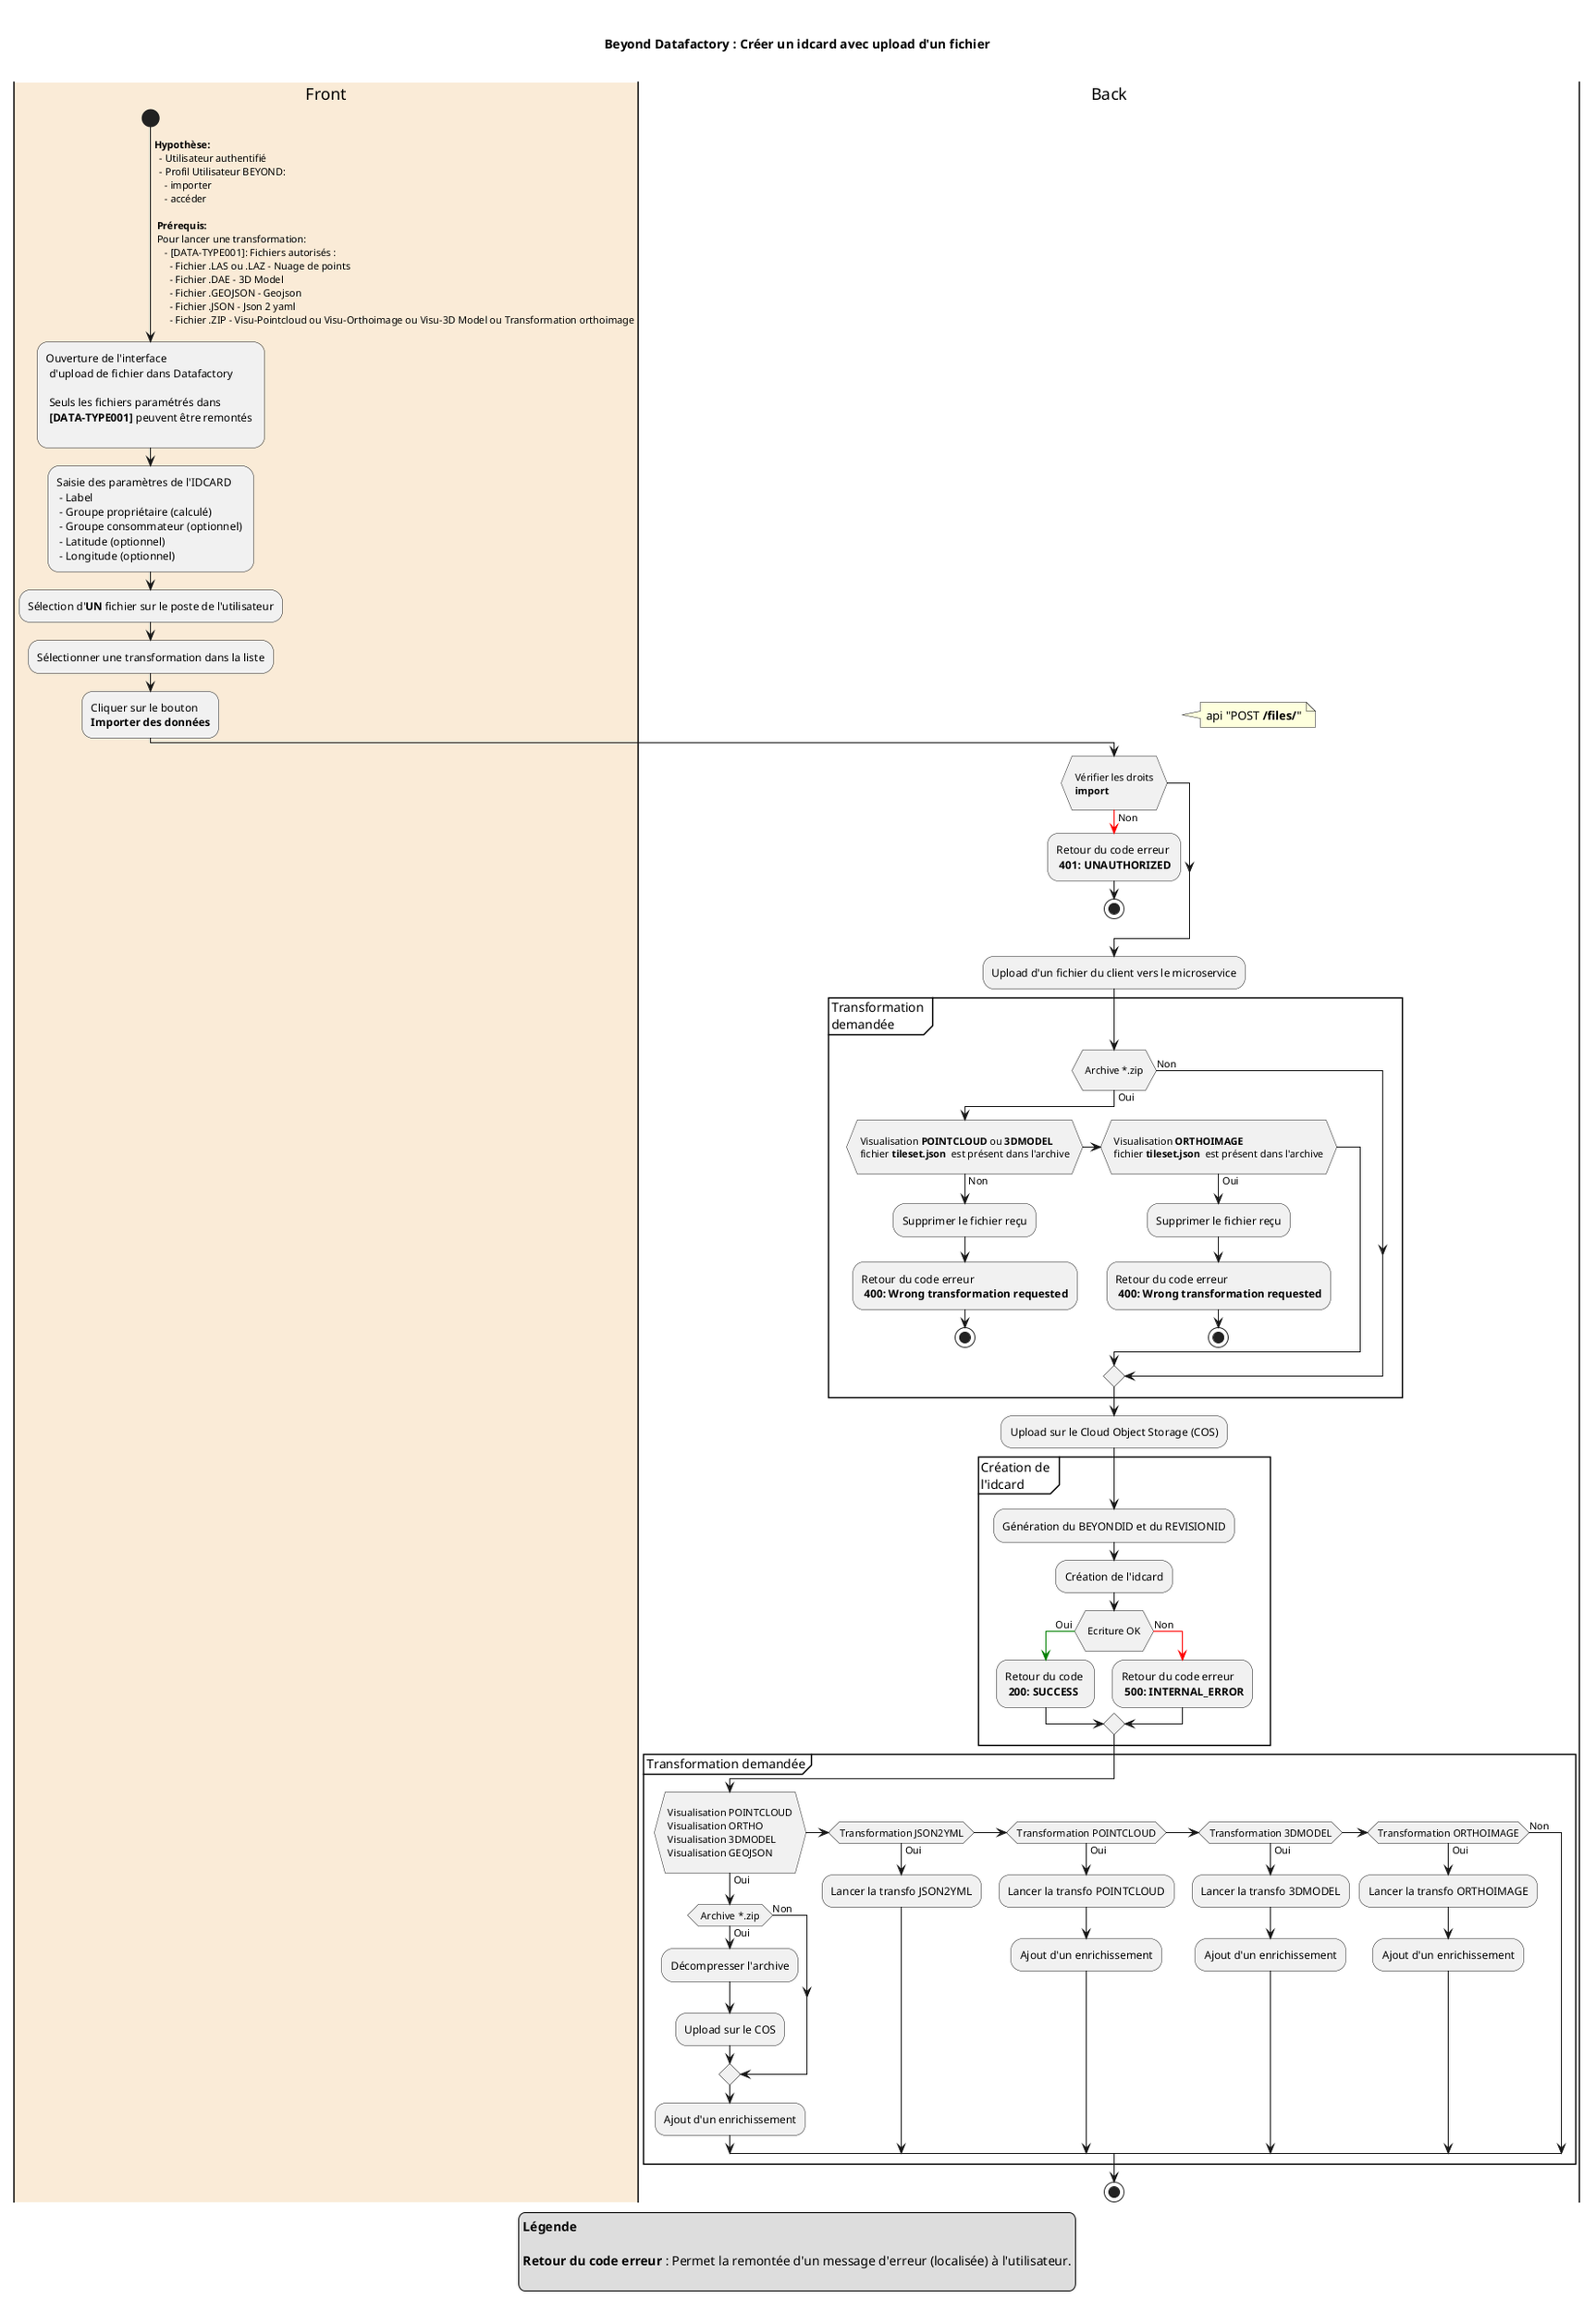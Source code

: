 @startuml idcard_create_upload

title

Beyond Datafactory : Créer un idcard avec upload d'un fichier

end title

|#AntiqueWhite| Front |
start
->  **Hypothèse:** \n  - Utilisateur authentifié \n  - Profil Utilisateur BEYOND:  \n    - importer\n    - accéder \n \n **Prérequis:** \n Pour lancer une transformation:  \n    - [DATA-TYPE001]: Fichiers autorisés : \n      - Fichier .LAS ou .LAZ - Nuage de points \n      - Fichier .DAE - 3D Model \n      - Fichier .GEOJSON - Geojson \n      - Fichier .JSON - Json 2 yaml \n      - Fichier .ZIP - Visu-Pointcloud ou Visu-Orthoimage ou Visu-3D Model ou Transformation orthoimage;

-Ouverture de l'interface \n d'upload de fichier dans Datafactory \n\n Seuls les fichiers paramétrés dans \n **[DATA-TYPE001]** peuvent être remontés \n
-Saisie des paramètres de l'IDCARD \n - Label \n - Groupe propriétaire (calculé) \n - Groupe consommateur (optionnel) \n - Latitude (optionnel) \n - Longitude (optionnel)
-Sélection d'**UN** fichier sur le poste de l'utilisateur
-Sélectionner une transformation dans la liste
-Cliquer sur le bouton\n**Importer des données**

| Back |
note right
  api "POST **/files/**"
end note
if ( \n Vérifier les droits \n **import** \n)
    -[#red]-> Non ;
    -Retour du code erreur \n **401: UNAUTHORIZED**
    stop
endif

-Upload d'un fichier du client vers le microservice

partition "Transformation \ndemandée" {
    if ( \n Archive *.zip \n ) then (Oui)
        if ( \n Visualisation **POINTCLOUD** ou **3DMODEL** \n fichier **tileset.json**  est présent dans l'archive \n ) then (Non) 
            -Supprimer le fichier reçu
            -Retour du code erreur \n **400: Wrong transformation requested**
            stop
        elseif ( \n Visualisation **ORTHOIMAGE** \n fichier **tileset.json**  est présent dans l'archive \n ) then (Oui) 
            -Supprimer le fichier reçu
            -Retour du code erreur \n **400: Wrong transformation requested**
            stop
        endif
    else (Non)
    endif
}

-Upload sur le Cloud Object Storage (COS)

partition "Création de \nl'idcard" {
    -Génération du BEYONDID et du REVISIONID
    -Création de l'idcard
    if ( \n Ecriture OK \n )
        -[#green]-> Oui ;
        -Retour du code \n **200: SUCCESS**
    else
        -[#red]-> Non ;
        -Retour du code erreur \n **500: INTERNAL_ERROR**
    endif
}

partition "Transformation demandée" {
    if ( \n Visualisation POINTCLOUD \n Visualisation ORTHO \n Visualisation 3DMODEL \n Visualisation GEOJSON \n ) then (Oui)
        if ( Archive *.zip ) then (Oui)
            -Décompresser l'archive
            -Upload sur le COS
        else (Non)
        endif
        -Ajout d'un enrichissement
    elseif (Transformation JSON2YML) then (Oui)
        -Lancer la transfo JSON2YML
    elseif (Transformation POINTCLOUD) then (Oui)
        -Lancer la transfo POINTCLOUD
        -Ajout d'un enrichissement
    elseif (Transformation 3DMODEL) then (Oui)
        -Lancer la transfo 3DMODEL
        -Ajout d'un enrichissement
    elseif (Transformation ORTHOIMAGE) then (Oui)
        -Lancer la transfo ORTHOIMAGE
        -Ajout d'un enrichissement
    else (Non)
    endif
}
stop

legend 
**Légende**

**Retour du code erreur** : Permet la remontée d'un message d'erreur (localisée) à l'utilisateur.

endlegend

@enduml
